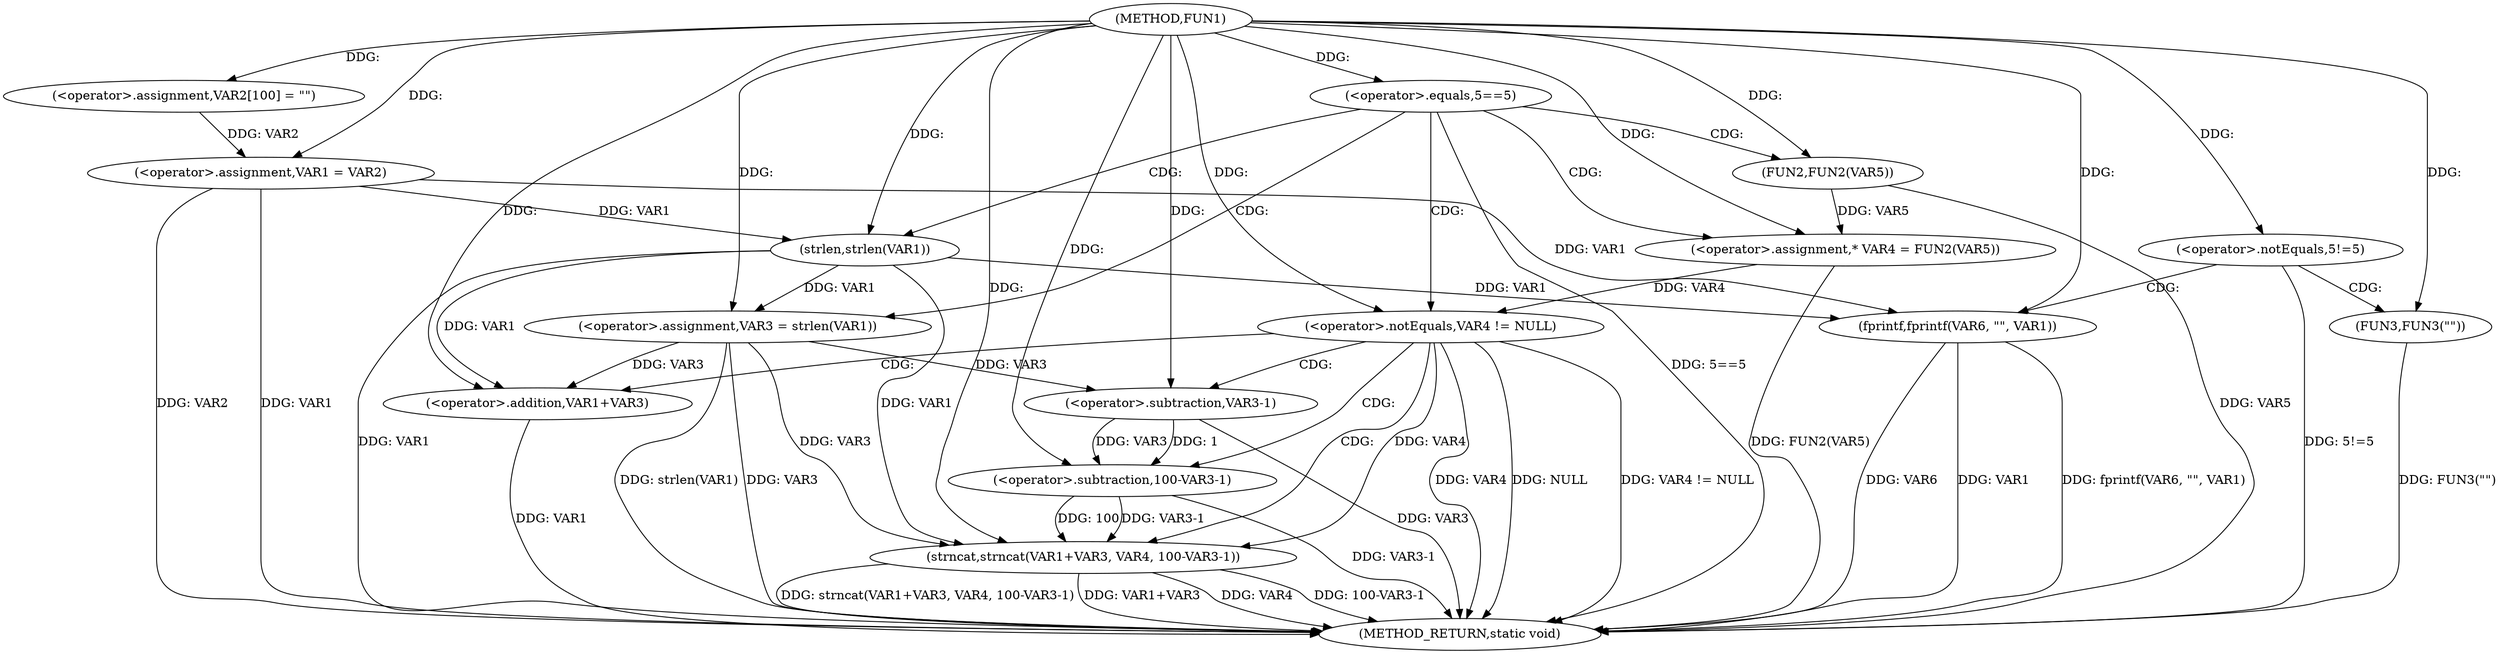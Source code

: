 digraph FUN1 {  
"1000100" [label = "(METHOD,FUN1)" ]
"1000154" [label = "(METHOD_RETURN,static void)" ]
"1000104" [label = "(<operator>.assignment,VAR2[100] = \"\")" ]
"1000107" [label = "(<operator>.assignment,VAR1 = VAR2)" ]
"1000111" [label = "(<operator>.equals,5==5)" ]
"1000117" [label = "(<operator>.assignment,VAR3 = strlen(VAR1))" ]
"1000119" [label = "(strlen,strlen(VAR1))" ]
"1000122" [label = "(<operator>.assignment,* VAR4 = FUN2(VAR5))" ]
"1000124" [label = "(FUN2,FUN2(VAR5))" ]
"1000127" [label = "(<operator>.notEquals,VAR4 != NULL)" ]
"1000131" [label = "(strncat,strncat(VAR1+VAR3, VAR4, 100-VAR3-1))" ]
"1000132" [label = "(<operator>.addition,VAR1+VAR3)" ]
"1000136" [label = "(<operator>.subtraction,100-VAR3-1)" ]
"1000138" [label = "(<operator>.subtraction,VAR3-1)" ]
"1000142" [label = "(<operator>.notEquals,5!=5)" ]
"1000146" [label = "(FUN3,FUN3(\"\"))" ]
"1000150" [label = "(fprintf,fprintf(VAR6, \"\", VAR1))" ]
  "1000142" -> "1000154"  [ label = "DDG: 5!=5"] 
  "1000124" -> "1000154"  [ label = "DDG: VAR5"] 
  "1000107" -> "1000154"  [ label = "DDG: VAR1"] 
  "1000127" -> "1000154"  [ label = "DDG: NULL"] 
  "1000117" -> "1000154"  [ label = "DDG: VAR3"] 
  "1000132" -> "1000154"  [ label = "DDG: VAR1"] 
  "1000150" -> "1000154"  [ label = "DDG: fprintf(VAR6, \"\", VAR1)"] 
  "1000117" -> "1000154"  [ label = "DDG: strlen(VAR1)"] 
  "1000146" -> "1000154"  [ label = "DDG: FUN3(\"\")"] 
  "1000111" -> "1000154"  [ label = "DDG: 5==5"] 
  "1000107" -> "1000154"  [ label = "DDG: VAR2"] 
  "1000150" -> "1000154"  [ label = "DDG: VAR6"] 
  "1000131" -> "1000154"  [ label = "DDG: VAR1+VAR3"] 
  "1000138" -> "1000154"  [ label = "DDG: VAR3"] 
  "1000127" -> "1000154"  [ label = "DDG: VAR4 != NULL"] 
  "1000150" -> "1000154"  [ label = "DDG: VAR1"] 
  "1000131" -> "1000154"  [ label = "DDG: VAR4"] 
  "1000119" -> "1000154"  [ label = "DDG: VAR1"] 
  "1000131" -> "1000154"  [ label = "DDG: 100-VAR3-1"] 
  "1000127" -> "1000154"  [ label = "DDG: VAR4"] 
  "1000136" -> "1000154"  [ label = "DDG: VAR3-1"] 
  "1000131" -> "1000154"  [ label = "DDG: strncat(VAR1+VAR3, VAR4, 100-VAR3-1)"] 
  "1000122" -> "1000154"  [ label = "DDG: FUN2(VAR5)"] 
  "1000100" -> "1000104"  [ label = "DDG: "] 
  "1000104" -> "1000107"  [ label = "DDG: VAR2"] 
  "1000100" -> "1000107"  [ label = "DDG: "] 
  "1000100" -> "1000111"  [ label = "DDG: "] 
  "1000119" -> "1000117"  [ label = "DDG: VAR1"] 
  "1000100" -> "1000117"  [ label = "DDG: "] 
  "1000107" -> "1000119"  [ label = "DDG: VAR1"] 
  "1000100" -> "1000119"  [ label = "DDG: "] 
  "1000124" -> "1000122"  [ label = "DDG: VAR5"] 
  "1000100" -> "1000122"  [ label = "DDG: "] 
  "1000100" -> "1000124"  [ label = "DDG: "] 
  "1000122" -> "1000127"  [ label = "DDG: VAR4"] 
  "1000100" -> "1000127"  [ label = "DDG: "] 
  "1000119" -> "1000131"  [ label = "DDG: VAR1"] 
  "1000100" -> "1000131"  [ label = "DDG: "] 
  "1000117" -> "1000131"  [ label = "DDG: VAR3"] 
  "1000119" -> "1000132"  [ label = "DDG: VAR1"] 
  "1000100" -> "1000132"  [ label = "DDG: "] 
  "1000117" -> "1000132"  [ label = "DDG: VAR3"] 
  "1000127" -> "1000131"  [ label = "DDG: VAR4"] 
  "1000136" -> "1000131"  [ label = "DDG: 100"] 
  "1000136" -> "1000131"  [ label = "DDG: VAR3-1"] 
  "1000100" -> "1000136"  [ label = "DDG: "] 
  "1000138" -> "1000136"  [ label = "DDG: VAR3"] 
  "1000138" -> "1000136"  [ label = "DDG: 1"] 
  "1000100" -> "1000138"  [ label = "DDG: "] 
  "1000117" -> "1000138"  [ label = "DDG: VAR3"] 
  "1000100" -> "1000142"  [ label = "DDG: "] 
  "1000100" -> "1000146"  [ label = "DDG: "] 
  "1000100" -> "1000150"  [ label = "DDG: "] 
  "1000107" -> "1000150"  [ label = "DDG: VAR1"] 
  "1000119" -> "1000150"  [ label = "DDG: VAR1"] 
  "1000111" -> "1000117"  [ label = "CDG: "] 
  "1000111" -> "1000127"  [ label = "CDG: "] 
  "1000111" -> "1000124"  [ label = "CDG: "] 
  "1000111" -> "1000119"  [ label = "CDG: "] 
  "1000111" -> "1000122"  [ label = "CDG: "] 
  "1000127" -> "1000131"  [ label = "CDG: "] 
  "1000127" -> "1000132"  [ label = "CDG: "] 
  "1000127" -> "1000136"  [ label = "CDG: "] 
  "1000127" -> "1000138"  [ label = "CDG: "] 
  "1000142" -> "1000150"  [ label = "CDG: "] 
  "1000142" -> "1000146"  [ label = "CDG: "] 
}
